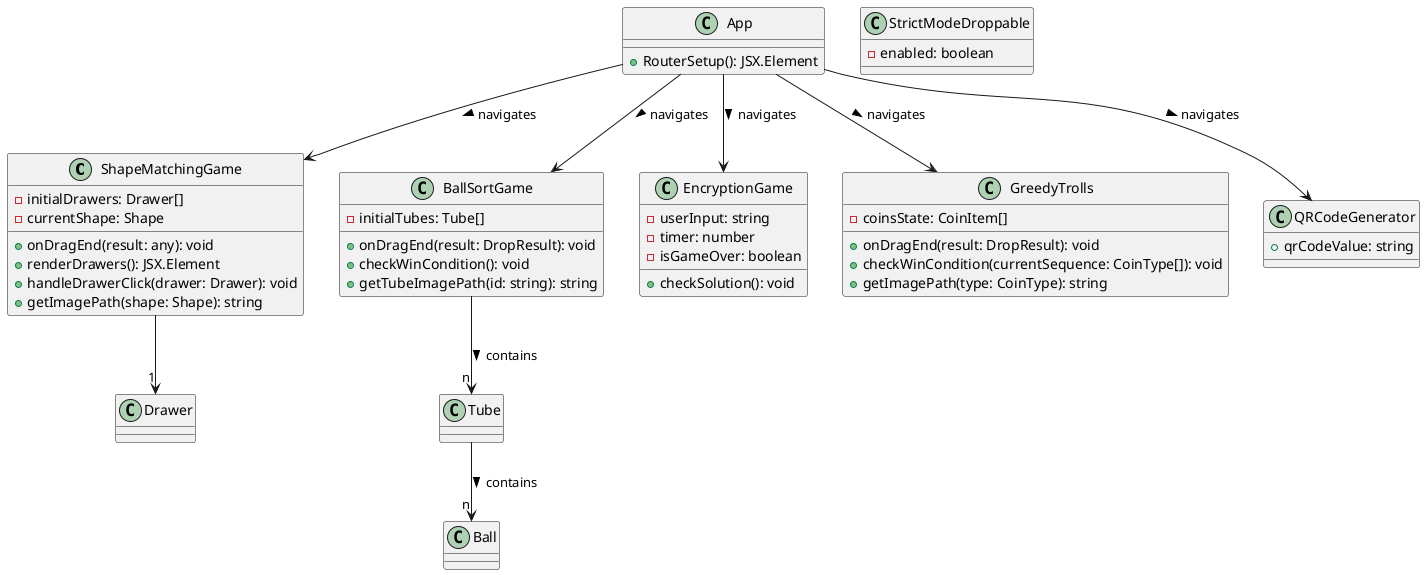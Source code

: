@startuml

class ShapeMatchingGame {
  -initialDrawers: Drawer[]
  -currentShape: Shape
  +onDragEnd(result: any): void
  +renderDrawers(): JSX.Element
  +handleDrawerClick(drawer: Drawer): void
  +getImagePath(shape: Shape): string
}

class BallSortGame {
  -initialTubes: Tube[]
  +onDragEnd(result: DropResult): void
  +checkWinCondition(): void
  +getTubeImagePath(id: string): string
}

class EncryptionGame {
  -userInput: string
  -timer: number
  -isGameOver: boolean
  +checkSolution(): void
}

class GreedyTrolls {
  -coinsState: CoinItem[]
  +onDragEnd(result: DropResult): void
  +checkWinCondition(currentSequence: CoinType[]): void
  +getImagePath(type: CoinType): string
}

class QRCodeGenerator {
  +qrCodeValue: string
}

class App {
  +RouterSetup(): JSX.Element
}

class StrictModeDroppable {
  -enabled: boolean
}

ShapeMatchingGame --> "1" Drawer
BallSortGame --> "n" Tube : contains >
Tube --> "n" Ball : contains >
App -down-> ShapeMatchingGame : navigates >
App -down-> BallSortGame : navigates >
App -down-> EncryptionGame : navigates >
App -down-> GreedyTrolls : navigates >
App -down-> QRCodeGenerator : navigates >

@enduml

